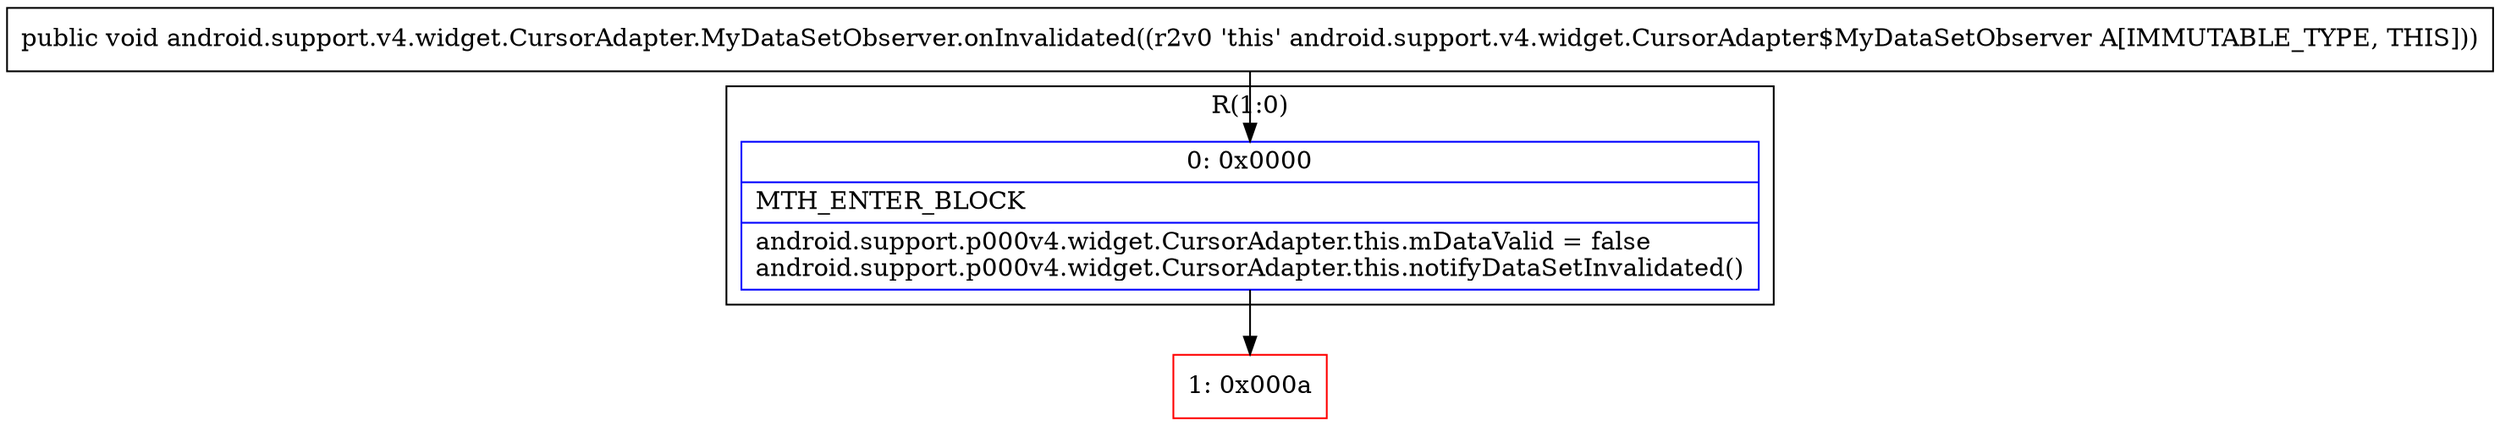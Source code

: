 digraph "CFG forandroid.support.v4.widget.CursorAdapter.MyDataSetObserver.onInvalidated()V" {
subgraph cluster_Region_1496514994 {
label = "R(1:0)";
node [shape=record,color=blue];
Node_0 [shape=record,label="{0\:\ 0x0000|MTH_ENTER_BLOCK\l|android.support.p000v4.widget.CursorAdapter.this.mDataValid = false\landroid.support.p000v4.widget.CursorAdapter.this.notifyDataSetInvalidated()\l}"];
}
Node_1 [shape=record,color=red,label="{1\:\ 0x000a}"];
MethodNode[shape=record,label="{public void android.support.v4.widget.CursorAdapter.MyDataSetObserver.onInvalidated((r2v0 'this' android.support.v4.widget.CursorAdapter$MyDataSetObserver A[IMMUTABLE_TYPE, THIS])) }"];
MethodNode -> Node_0;
Node_0 -> Node_1;
}

